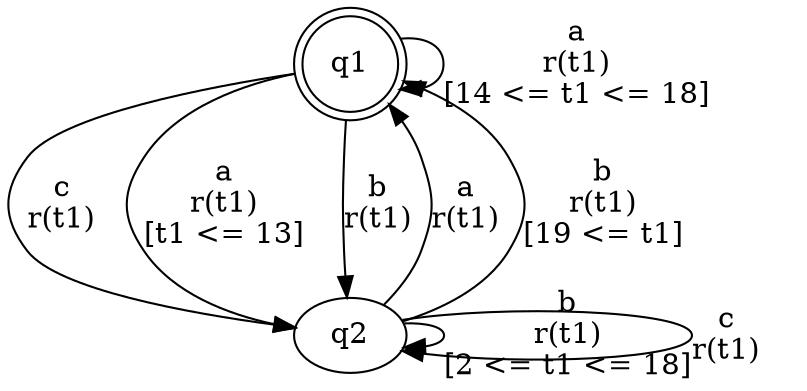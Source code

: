 digraph "tests_1/test12/solution500/solution" {
	q1[label=q1 shape=doublecircle]
	q2[label=q2]
	q1 -> q2[label="c\nr(t1)\n"]
	q2 -> q2[label="b\nr(t1)\n[2 <= t1 <= 18]"]
	q2 -> q1[label="a\nr(t1)\n"]
	q2 -> q1[label="b\nr(t1)\n[19 <= t1]"]
	q2 -> q2[label="c\nr(t1)\n"]
	q1 -> q2[label="a\nr(t1)\n[t1 <= 13]"]
	q1 -> q2[label="b\nr(t1)\n"]
	q1 -> q1[label="a\nr(t1)\n[14 <= t1 <= 18]"]
}
